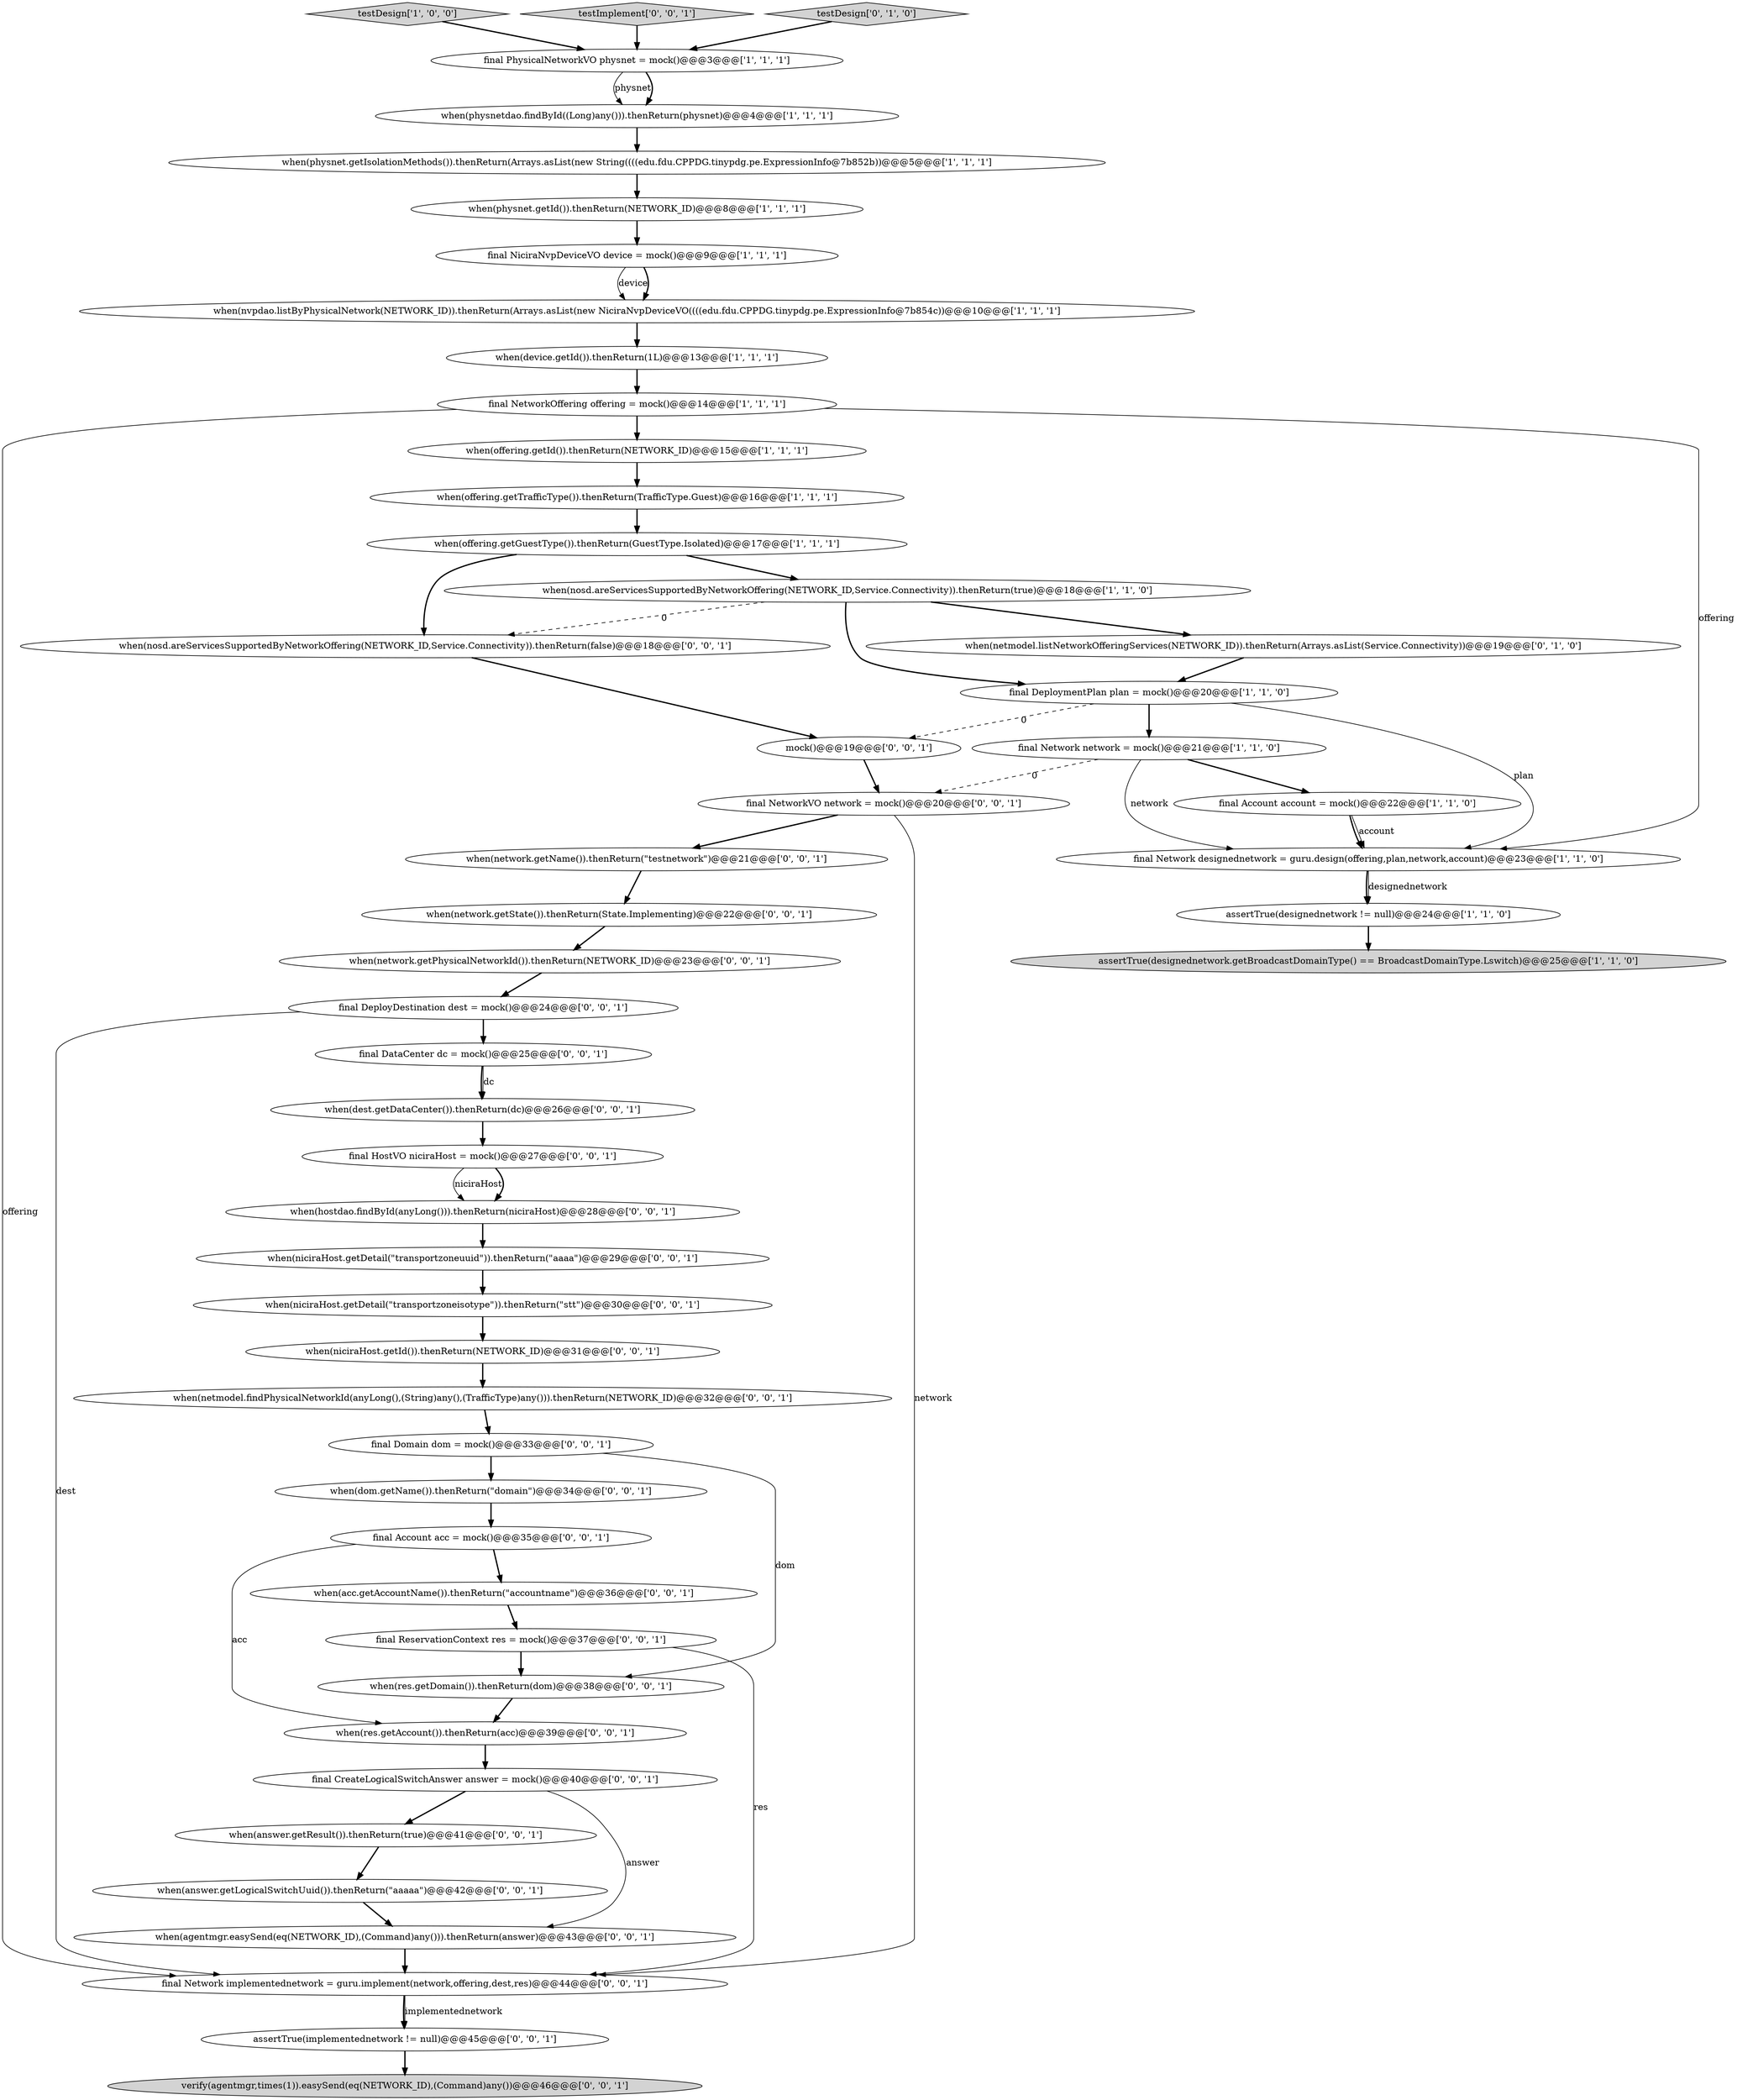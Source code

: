 digraph {
49 [style = filled, label = "final Account acc = mock()@@@35@@@['0', '0', '1']", fillcolor = white, shape = ellipse image = "AAA0AAABBB3BBB"];
43 [style = filled, label = "when(dom.getName()).thenReturn(\"domain\")@@@34@@@['0', '0', '1']", fillcolor = white, shape = ellipse image = "AAA0AAABBB3BBB"];
34 [style = filled, label = "final ReservationContext res = mock()@@@37@@@['0', '0', '1']", fillcolor = white, shape = ellipse image = "AAA0AAABBB3BBB"];
26 [style = filled, label = "when(netmodel.findPhysicalNetworkId(anyLong(),(String)any(),(TrafficType)any())).thenReturn(NETWORK_ID)@@@32@@@['0', '0', '1']", fillcolor = white, shape = ellipse image = "AAA0AAABBB3BBB"];
6 [style = filled, label = "final PhysicalNetworkVO physnet = mock()@@@3@@@['1', '1', '1']", fillcolor = white, shape = ellipse image = "AAA0AAABBB1BBB"];
37 [style = filled, label = "when(niciraHost.getDetail(\"transportzoneuuid\")).thenReturn(\"aaaa\")@@@29@@@['0', '0', '1']", fillcolor = white, shape = ellipse image = "AAA0AAABBB3BBB"];
27 [style = filled, label = "when(hostdao.findById(anyLong())).thenReturn(niciraHost)@@@28@@@['0', '0', '1']", fillcolor = white, shape = ellipse image = "AAA0AAABBB3BBB"];
35 [style = filled, label = "mock()@@@19@@@['0', '0', '1']", fillcolor = white, shape = ellipse image = "AAA0AAABBB3BBB"];
14 [style = filled, label = "final NetworkOffering offering = mock()@@@14@@@['1', '1', '1']", fillcolor = white, shape = ellipse image = "AAA0AAABBB1BBB"];
22 [style = filled, label = "when(network.getPhysicalNetworkId()).thenReturn(NETWORK_ID)@@@23@@@['0', '0', '1']", fillcolor = white, shape = ellipse image = "AAA0AAABBB3BBB"];
8 [style = filled, label = "when(nvpdao.listByPhysicalNetwork(NETWORK_ID)).thenReturn(Arrays.asList(new NiciraNvpDeviceVO((((edu.fdu.CPPDG.tinypdg.pe.ExpressionInfo@7b854c))@@@10@@@['1', '1', '1']", fillcolor = white, shape = ellipse image = "AAA0AAABBB1BBB"];
4 [style = filled, label = "final DeploymentPlan plan = mock()@@@20@@@['1', '1', '0']", fillcolor = white, shape = ellipse image = "AAA0AAABBB1BBB"];
48 [style = filled, label = "assertTrue(implementednetwork != null)@@@45@@@['0', '0', '1']", fillcolor = white, shape = ellipse image = "AAA0AAABBB3BBB"];
25 [style = filled, label = "when(network.getName()).thenReturn(\"testnetwork\")@@@21@@@['0', '0', '1']", fillcolor = white, shape = ellipse image = "AAA0AAABBB3BBB"];
40 [style = filled, label = "when(answer.getResult()).thenReturn(true)@@@41@@@['0', '0', '1']", fillcolor = white, shape = ellipse image = "AAA0AAABBB3BBB"];
45 [style = filled, label = "when(res.getDomain()).thenReturn(dom)@@@38@@@['0', '0', '1']", fillcolor = white, shape = ellipse image = "AAA0AAABBB3BBB"];
16 [style = filled, label = "testDesign['1', '0', '0']", fillcolor = lightgray, shape = diamond image = "AAA0AAABBB1BBB"];
12 [style = filled, label = "assertTrue(designednetwork.getBroadcastDomainType() == BroadcastDomainType.Lswitch)@@@25@@@['1', '1', '0']", fillcolor = lightgray, shape = ellipse image = "AAA0AAABBB1BBB"];
30 [style = filled, label = "when(network.getState()).thenReturn(State.Implementing)@@@22@@@['0', '0', '1']", fillcolor = white, shape = ellipse image = "AAA0AAABBB3BBB"];
28 [style = filled, label = "when(dest.getDataCenter()).thenReturn(dc)@@@26@@@['0', '0', '1']", fillcolor = white, shape = ellipse image = "AAA0AAABBB3BBB"];
24 [style = filled, label = "final NetworkVO network = mock()@@@20@@@['0', '0', '1']", fillcolor = white, shape = ellipse image = "AAA0AAABBB3BBB"];
46 [style = filled, label = "when(agentmgr.easySend(eq(NETWORK_ID),(Command)any())).thenReturn(answer)@@@43@@@['0', '0', '1']", fillcolor = white, shape = ellipse image = "AAA0AAABBB3BBB"];
3 [style = filled, label = "when(physnetdao.findById((Long)any())).thenReturn(physnet)@@@4@@@['1', '1', '1']", fillcolor = white, shape = ellipse image = "AAA0AAABBB1BBB"];
5 [style = filled, label = "final Account account = mock()@@@22@@@['1', '1', '0']", fillcolor = white, shape = ellipse image = "AAA0AAABBB1BBB"];
47 [style = filled, label = "when(answer.getLogicalSwitchUuid()).thenReturn(\"aaaaa\")@@@42@@@['0', '0', '1']", fillcolor = white, shape = ellipse image = "AAA0AAABBB3BBB"];
7 [style = filled, label = "when(offering.getGuestType()).thenReturn(GuestType.Isolated)@@@17@@@['1', '1', '1']", fillcolor = white, shape = ellipse image = "AAA0AAABBB1BBB"];
36 [style = filled, label = "when(niciraHost.getDetail(\"transportzoneisotype\")).thenReturn(\"stt\")@@@30@@@['0', '0', '1']", fillcolor = white, shape = ellipse image = "AAA0AAABBB3BBB"];
41 [style = filled, label = "when(nosd.areServicesSupportedByNetworkOffering(NETWORK_ID,Service.Connectivity)).thenReturn(false)@@@18@@@['0', '0', '1']", fillcolor = white, shape = ellipse image = "AAA0AAABBB3BBB"];
39 [style = filled, label = "final Network implementednetwork = guru.implement(network,offering,dest,res)@@@44@@@['0', '0', '1']", fillcolor = white, shape = ellipse image = "AAA0AAABBB3BBB"];
23 [style = filled, label = "testImplement['0', '0', '1']", fillcolor = lightgray, shape = diamond image = "AAA0AAABBB3BBB"];
11 [style = filled, label = "final NiciraNvpDeviceVO device = mock()@@@9@@@['1', '1', '1']", fillcolor = white, shape = ellipse image = "AAA0AAABBB1BBB"];
44 [style = filled, label = "final HostVO niciraHost = mock()@@@27@@@['0', '0', '1']", fillcolor = white, shape = ellipse image = "AAA0AAABBB3BBB"];
9 [style = filled, label = "final Network designednetwork = guru.design(offering,plan,network,account)@@@23@@@['1', '1', '0']", fillcolor = white, shape = ellipse image = "AAA0AAABBB1BBB"];
32 [style = filled, label = "when(res.getAccount()).thenReturn(acc)@@@39@@@['0', '0', '1']", fillcolor = white, shape = ellipse image = "AAA0AAABBB3BBB"];
1 [style = filled, label = "when(offering.getTrafficType()).thenReturn(TrafficType.Guest)@@@16@@@['1', '1', '1']", fillcolor = white, shape = ellipse image = "AAA0AAABBB1BBB"];
38 [style = filled, label = "final CreateLogicalSwitchAnswer answer = mock()@@@40@@@['0', '0', '1']", fillcolor = white, shape = ellipse image = "AAA0AAABBB3BBB"];
15 [style = filled, label = "when(offering.getId()).thenReturn(NETWORK_ID)@@@15@@@['1', '1', '1']", fillcolor = white, shape = ellipse image = "AAA0AAABBB1BBB"];
10 [style = filled, label = "when(physnet.getId()).thenReturn(NETWORK_ID)@@@8@@@['1', '1', '1']", fillcolor = white, shape = ellipse image = "AAA0AAABBB1BBB"];
33 [style = filled, label = "when(niciraHost.getId()).thenReturn(NETWORK_ID)@@@31@@@['0', '0', '1']", fillcolor = white, shape = ellipse image = "AAA0AAABBB3BBB"];
0 [style = filled, label = "when(device.getId()).thenReturn(1L)@@@13@@@['1', '1', '1']", fillcolor = white, shape = ellipse image = "AAA0AAABBB1BBB"];
29 [style = filled, label = "final DataCenter dc = mock()@@@25@@@['0', '0', '1']", fillcolor = white, shape = ellipse image = "AAA0AAABBB3BBB"];
13 [style = filled, label = "when(physnet.getIsolationMethods()).thenReturn(Arrays.asList(new String((((edu.fdu.CPPDG.tinypdg.pe.ExpressionInfo@7b852b))@@@5@@@['1', '1', '1']", fillcolor = white, shape = ellipse image = "AAA0AAABBB1BBB"];
2 [style = filled, label = "final Network network = mock()@@@21@@@['1', '1', '0']", fillcolor = white, shape = ellipse image = "AAA0AAABBB1BBB"];
17 [style = filled, label = "assertTrue(designednetwork != null)@@@24@@@['1', '1', '0']", fillcolor = white, shape = ellipse image = "AAA0AAABBB1BBB"];
50 [style = filled, label = "final DeployDestination dest = mock()@@@24@@@['0', '0', '1']", fillcolor = white, shape = ellipse image = "AAA0AAABBB3BBB"];
21 [style = filled, label = "verify(agentmgr,times(1)).easySend(eq(NETWORK_ID),(Command)any())@@@46@@@['0', '0', '1']", fillcolor = lightgray, shape = ellipse image = "AAA0AAABBB3BBB"];
31 [style = filled, label = "when(acc.getAccountName()).thenReturn(\"accountname\")@@@36@@@['0', '0', '1']", fillcolor = white, shape = ellipse image = "AAA0AAABBB3BBB"];
19 [style = filled, label = "testDesign['0', '1', '0']", fillcolor = lightgray, shape = diamond image = "AAA0AAABBB2BBB"];
20 [style = filled, label = "when(netmodel.listNetworkOfferingServices(NETWORK_ID)).thenReturn(Arrays.asList(Service.Connectivity))@@@19@@@['0', '1', '0']", fillcolor = white, shape = ellipse image = "AAA1AAABBB2BBB"];
42 [style = filled, label = "final Domain dom = mock()@@@33@@@['0', '0', '1']", fillcolor = white, shape = ellipse image = "AAA0AAABBB3BBB"];
18 [style = filled, label = "when(nosd.areServicesSupportedByNetworkOffering(NETWORK_ID,Service.Connectivity)).thenReturn(true)@@@18@@@['1', '1', '0']", fillcolor = white, shape = ellipse image = "AAA0AAABBB1BBB"];
48->21 [style = bold, label=""];
32->38 [style = bold, label=""];
38->46 [style = solid, label="answer"];
43->49 [style = bold, label=""];
15->1 [style = bold, label=""];
18->20 [style = bold, label=""];
19->6 [style = bold, label=""];
40->47 [style = bold, label=""];
38->40 [style = bold, label=""];
8->0 [style = bold, label=""];
26->42 [style = bold, label=""];
2->5 [style = bold, label=""];
6->3 [style = solid, label="physnet"];
7->18 [style = bold, label=""];
5->9 [style = solid, label="account"];
20->4 [style = bold, label=""];
29->28 [style = bold, label=""];
39->48 [style = bold, label=""];
50->39 [style = solid, label="dest"];
34->45 [style = bold, label=""];
42->43 [style = bold, label=""];
47->46 [style = bold, label=""];
30->22 [style = bold, label=""];
28->44 [style = bold, label=""];
17->12 [style = bold, label=""];
45->32 [style = bold, label=""];
10->11 [style = bold, label=""];
27->37 [style = bold, label=""];
39->48 [style = solid, label="implementednetwork"];
41->35 [style = bold, label=""];
5->9 [style = bold, label=""];
18->41 [style = dashed, label="0"];
29->28 [style = solid, label="dc"];
3->13 [style = bold, label=""];
4->2 [style = bold, label=""];
14->39 [style = solid, label="offering"];
11->8 [style = solid, label="device"];
7->41 [style = bold, label=""];
50->29 [style = bold, label=""];
37->36 [style = bold, label=""];
46->39 [style = bold, label=""];
23->6 [style = bold, label=""];
2->24 [style = dashed, label="0"];
14->9 [style = solid, label="offering"];
44->27 [style = solid, label="niciraHost"];
24->39 [style = solid, label="network"];
42->45 [style = solid, label="dom"];
11->8 [style = bold, label=""];
9->17 [style = bold, label=""];
44->27 [style = bold, label=""];
49->32 [style = solid, label="acc"];
6->3 [style = bold, label=""];
4->35 [style = dashed, label="0"];
16->6 [style = bold, label=""];
36->33 [style = bold, label=""];
22->50 [style = bold, label=""];
2->9 [style = solid, label="network"];
24->25 [style = bold, label=""];
49->31 [style = bold, label=""];
1->7 [style = bold, label=""];
4->9 [style = solid, label="plan"];
13->10 [style = bold, label=""];
0->14 [style = bold, label=""];
35->24 [style = bold, label=""];
14->15 [style = bold, label=""];
25->30 [style = bold, label=""];
31->34 [style = bold, label=""];
18->4 [style = bold, label=""];
33->26 [style = bold, label=""];
34->39 [style = solid, label="res"];
9->17 [style = solid, label="designednetwork"];
}
